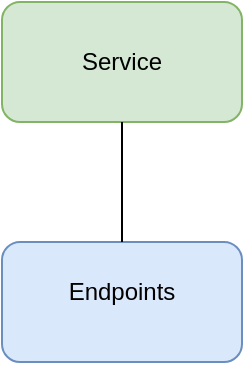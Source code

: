 <mxfile version="24.0.6" type="github">
  <diagram name="Page-1" id="galvHtdgaZHKMmb-d4j1">
    <mxGraphModel dx="866" dy="493" grid="1" gridSize="10" guides="1" tooltips="1" connect="1" arrows="1" fold="1" page="1" pageScale="1" pageWidth="827" pageHeight="1169" math="0" shadow="0">
      <root>
        <mxCell id="0" />
        <mxCell id="1" parent="0" />
        <mxCell id="bRM_34b4Ma-ZPTtG9XZ7-1" value="" style="rounded=1;whiteSpace=wrap;html=1;fillColor=#dae8fc;strokeColor=#6c8ebf;" vertex="1" parent="1">
          <mxGeometry x="340" y="160" width="120" height="60" as="geometry" />
        </mxCell>
        <mxCell id="bRM_34b4Ma-ZPTtG9XZ7-2" value="" style="rounded=1;whiteSpace=wrap;html=1;fillColor=#d5e8d4;strokeColor=#82b366;" vertex="1" parent="1">
          <mxGeometry x="340" y="40" width="120" height="60" as="geometry" />
        </mxCell>
        <mxCell id="bRM_34b4Ma-ZPTtG9XZ7-3" value="Service" style="text;html=1;align=center;verticalAlign=middle;whiteSpace=wrap;rounded=0;" vertex="1" parent="1">
          <mxGeometry x="370" y="55" width="60" height="30" as="geometry" />
        </mxCell>
        <mxCell id="bRM_34b4Ma-ZPTtG9XZ7-4" value="Endpoints" style="text;html=1;align=center;verticalAlign=middle;whiteSpace=wrap;rounded=0;" vertex="1" parent="1">
          <mxGeometry x="370" y="170" width="60" height="30" as="geometry" />
        </mxCell>
        <mxCell id="bRM_34b4Ma-ZPTtG9XZ7-5" value="" style="endArrow=none;html=1;rounded=0;entryX=0.5;entryY=1;entryDx=0;entryDy=0;" edge="1" parent="1" target="bRM_34b4Ma-ZPTtG9XZ7-2">
          <mxGeometry width="50" height="50" relative="1" as="geometry">
            <mxPoint x="400" y="160" as="sourcePoint" />
            <mxPoint x="440" y="230" as="targetPoint" />
          </mxGeometry>
        </mxCell>
      </root>
    </mxGraphModel>
  </diagram>
</mxfile>
